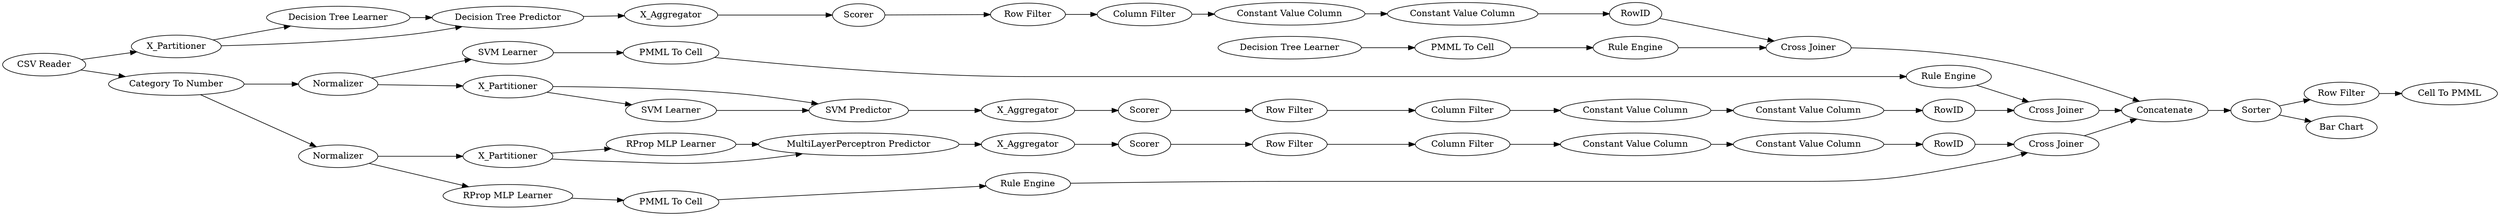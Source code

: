 digraph {
	"-5352693016993711328_7" [label=X_Aggregator]
	"-7350078600581516576_33" [label="SVM Learner"]
	"-5352693016993711328_31" [label="Decision Tree Learner"]
	"6844710208944252130_290" [label="Constant Value Column"]
	"3963168241726517833_40" [label=Scorer]
	"-9120503516139795080_28" [label="PMML To Cell"]
	"3963168241726517833_32" [label="MultiLayerPerceptron Predictor"]
	"-7350078600581516576_35" [label="Rule Engine"]
	"-4073352127376052757_7" [label=X_Aggregator]
	"-5352693016993711328_32" [label="Decision Tree Predictor"]
	"-5352693016993711328_2" [label=X_Partitioner]
	"-3593453861974758150_63" [label="CSV Reader"]
	"6844710208944252130_9" [label="Row Filter"]
	"-5352693016993711328_38" [label="Cross Joiner"]
	"3963168241726517833_39" [label=Normalizer]
	"-3307323010427679197_293" [label=RowID]
	"-3307323010427679197_292" [label="Constant Value Column"]
	"5389442764807556725_290" [label="Constant Value Column"]
	"-4073352127376052757_39" [label="Cross Joiner"]
	"-9120503516139795080_34" [label="Rule Engine"]
	"-7350078600581516576_34" [label="PMML To Cell"]
	"-3593453861974758150_53" [label="Row Filter"]
	"-4073352127376052757_2" [label=X_Partitioner]
	"-5352693016993711328_39" [label=Scorer]
	"-9120503516139795080_33" [label="Decision Tree Learner"]
	"-4073352127376052757_31" [label="SVM Learner"]
	"-3307323010427679197_9" [label="Row Filter"]
	"6844710208944252130_294" [label="Column Filter"]
	"3963168241726517833_38" [label="Cross Joiner"]
	"3963168241726517833_31" [label="RProp MLP Learner"]
	"5389442764807556725_292" [label="Constant Value Column"]
	"-4073352127376052757_40" [label=Normalizer]
	"-3593453861974758150_52" [label=Sorter]
	"-4073352127376052757_41" [label=Scorer]
	"2407344593165715305_22" [label="PMML To Cell"]
	"-3307323010427679197_290" [label="Constant Value Column"]
	"6844710208944252130_293" [label=RowID]
	"3963168241726517833_7" [label=X_Aggregator]
	"-3593453861974758150_60" [label=Concatenate]
	"5389442764807556725_9" [label="Row Filter"]
	"-3593453861974758150_54" [label="Cell To PMML"]
	"2407344593165715305_35" [label="RProp MLP Learner"]
	"3963168241726517833_2" [label=X_Partitioner]
	"-3593453861974758150_59" [label="Bar Chart"]
	"5389442764807556725_293" [label=RowID]
	"2407344593165715305_34" [label="Rule Engine"]
	"-3307323010427679197_294" [label="Column Filter"]
	"6844710208944252130_292" [label="Constant Value Column"]
	"-4073352127376052757_32" [label="SVM Predictor"]
	"5389442764807556725_294" [label="Column Filter"]
	"-3593453861974758150_58" [label="Category To Number"]
	"6844710208944252130_294" -> "6844710208944252130_290"
	"3963168241726517833_39" -> "2407344593165715305_35"
	"3963168241726517833_31" -> "3963168241726517833_32"
	"-3593453861974758150_60" -> "-3593453861974758150_52"
	"-4073352127376052757_39" -> "-3593453861974758150_60"
	"2407344593165715305_22" -> "2407344593165715305_34"
	"-4073352127376052757_41" -> "5389442764807556725_9"
	"-3593453861974758150_63" -> "-5352693016993711328_2"
	"6844710208944252130_293" -> "3963168241726517833_38"
	"-3593453861974758150_52" -> "-3593453861974758150_53"
	"-4073352127376052757_7" -> "-4073352127376052757_41"
	"-4073352127376052757_40" -> "-4073352127376052757_2"
	"-5352693016993711328_31" -> "-5352693016993711328_32"
	"6844710208944252130_292" -> "6844710208944252130_293"
	"6844710208944252130_290" -> "6844710208944252130_292"
	"-7350078600581516576_35" -> "-4073352127376052757_39"
	"-3593453861974758150_63" -> "-3593453861974758150_58"
	"-9120503516139795080_28" -> "-9120503516139795080_34"
	"-5352693016993711328_2" -> "-5352693016993711328_31"
	"-5352693016993711328_39" -> "-3307323010427679197_9"
	"-7350078600581516576_34" -> "-7350078600581516576_35"
	"5389442764807556725_292" -> "5389442764807556725_293"
	"5389442764807556725_294" -> "5389442764807556725_290"
	"-9120503516139795080_34" -> "-5352693016993711328_38"
	"5389442764807556725_9" -> "5389442764807556725_294"
	"-5352693016993711328_2" -> "-5352693016993711328_32"
	"-4073352127376052757_31" -> "-4073352127376052757_32"
	"3963168241726517833_38" -> "-3593453861974758150_60"
	"-3307323010427679197_294" -> "-3307323010427679197_290"
	"-3307323010427679197_292" -> "-3307323010427679197_293"
	"-5352693016993711328_38" -> "-3593453861974758150_60"
	"5389442764807556725_293" -> "-4073352127376052757_39"
	"-5352693016993711328_32" -> "-5352693016993711328_7"
	"2407344593165715305_35" -> "2407344593165715305_22"
	"6844710208944252130_9" -> "6844710208944252130_294"
	"-3593453861974758150_52" -> "-3593453861974758150_59"
	"-3593453861974758150_58" -> "-4073352127376052757_40"
	"-3593453861974758150_58" -> "3963168241726517833_39"
	"-3593453861974758150_53" -> "-3593453861974758150_54"
	"-5352693016993711328_7" -> "-5352693016993711328_39"
	"-4073352127376052757_40" -> "-7350078600581516576_33"
	"-3307323010427679197_290" -> "-3307323010427679197_292"
	"2407344593165715305_34" -> "3963168241726517833_38"
	"-4073352127376052757_2" -> "-4073352127376052757_32"
	"3963168241726517833_32" -> "3963168241726517833_7"
	"-4073352127376052757_2" -> "-4073352127376052757_31"
	"3963168241726517833_2" -> "3963168241726517833_31"
	"3963168241726517833_7" -> "3963168241726517833_40"
	"-9120503516139795080_33" -> "-9120503516139795080_28"
	"3963168241726517833_40" -> "6844710208944252130_9"
	"-3307323010427679197_9" -> "-3307323010427679197_294"
	"5389442764807556725_290" -> "5389442764807556725_292"
	"-4073352127376052757_32" -> "-4073352127376052757_7"
	"-7350078600581516576_33" -> "-7350078600581516576_34"
	"-3307323010427679197_293" -> "-5352693016993711328_38"
	"3963168241726517833_39" -> "3963168241726517833_2"
	"3963168241726517833_2" -> "3963168241726517833_32"
	rankdir=LR
}
